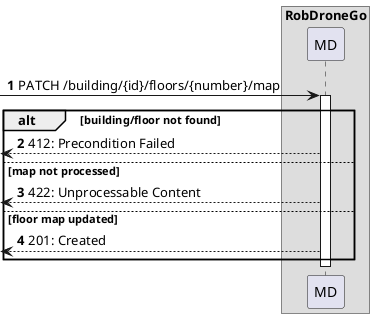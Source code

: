 @startuml
autonumber

box "RobDroneGo"
participant "MD" as mdr

[-> mdr: PATCH /building/{id}/floors/{number}/map
activate mdr
alt building/floor not found
    [<--mdr  : 412: Precondition Failed
else map not processed
    [<--mdr : 422: Unprocessable Content
else floor map updated
    [<--mdr  : 201: Created
end

deactivate mdr

@enduml

